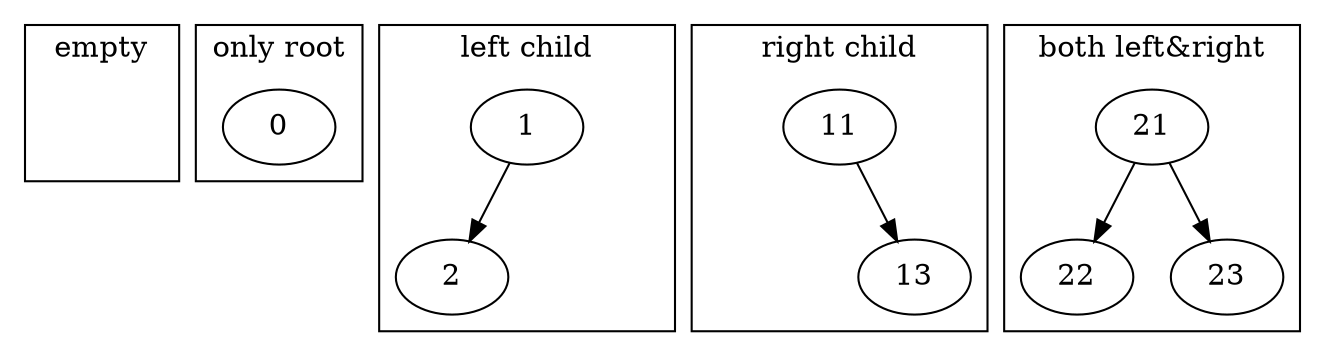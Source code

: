 digraph  {
    subgraph cluster{
        label=empty
        null[style=invis]
    }
    
    subgraph cluster0{
        label="only root"
        0
    }
    
    subgraph cluster1{
        label="left child"
        1->2
        1->3[style=invis]
        3[style=invis]
    }
    subgraph cluster2{
        label="right child"
        11->12[style=invis]
        11->13
        12[style=invis]
    }
    subgraph cluster3{
        label="both left&right"
        21->22
        21->23
    }
}
